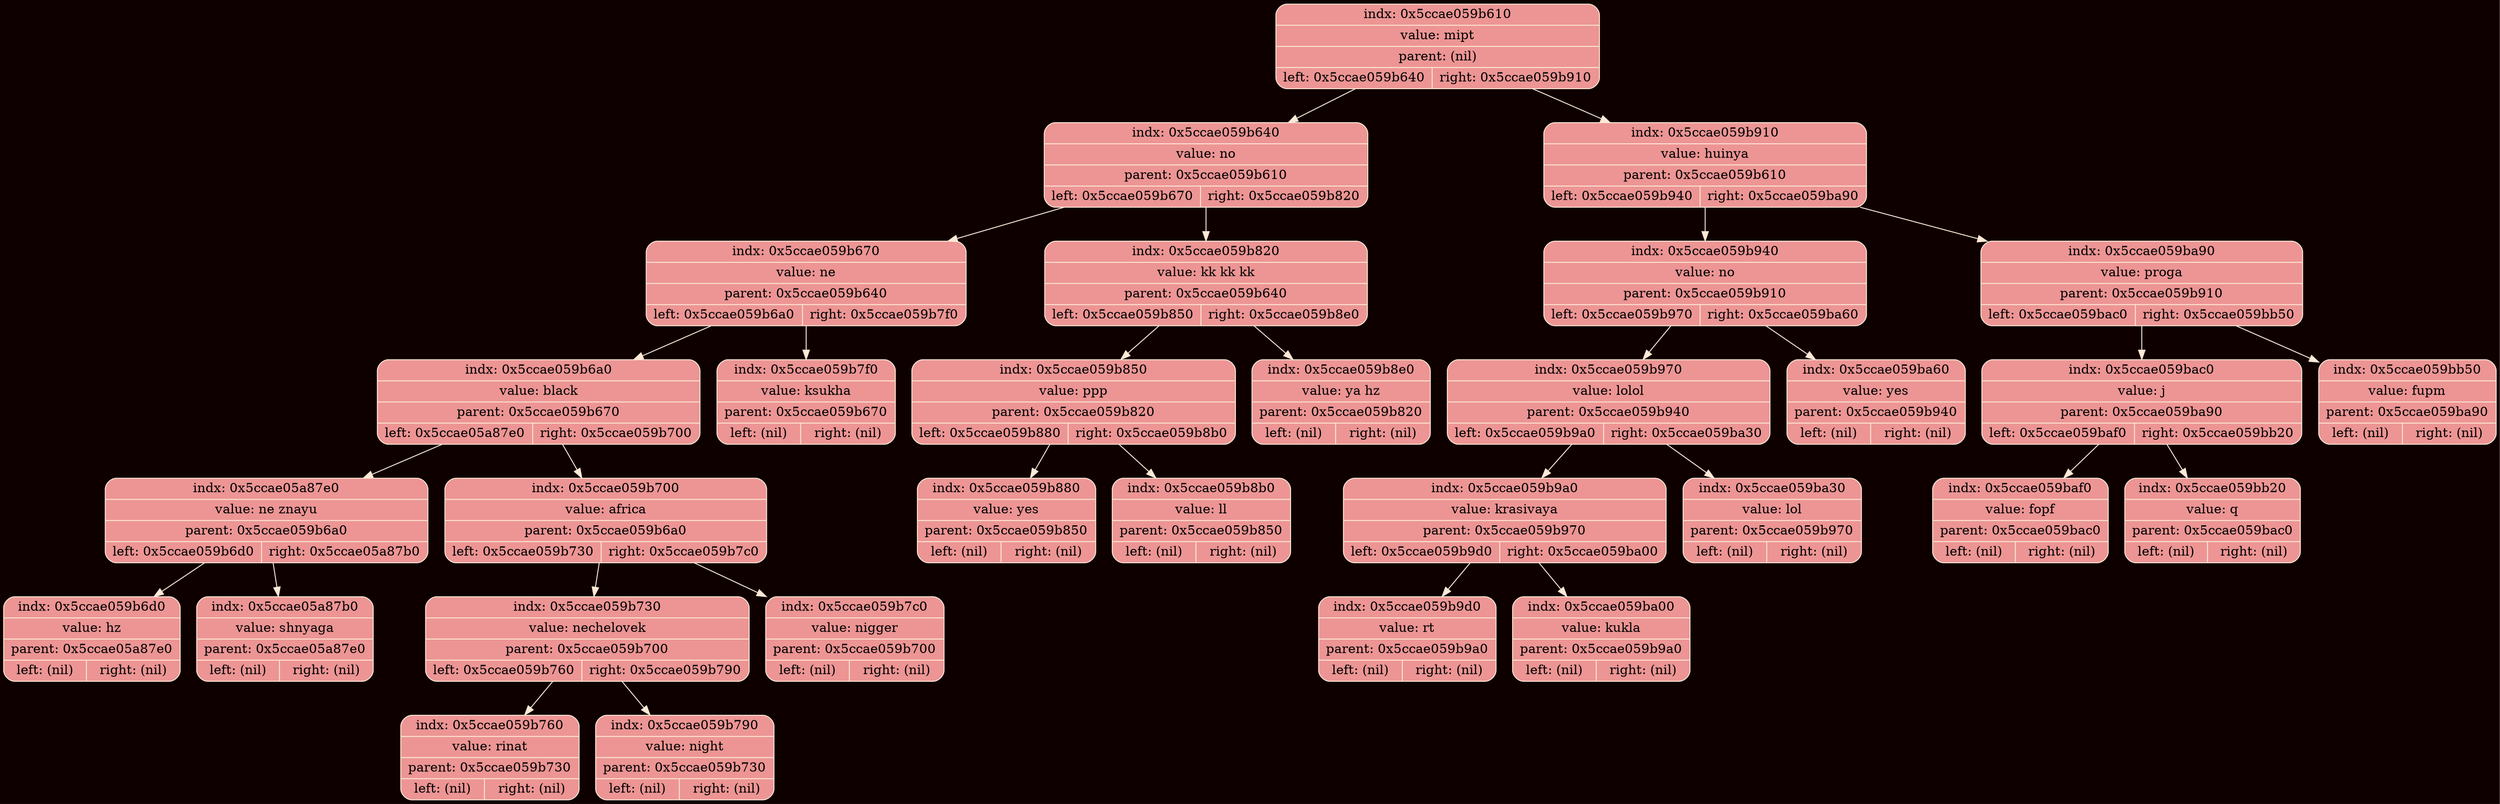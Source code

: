 digraph Tree {
	rankdir = TB;
	node [shape = record];
	edge [color = "#FEE8D6"];
	bgcolor = "#0F0000";
	node0x5ccae059b610 [color = "#FEE8D6", shape = Mrecord, style = filled, fillcolor = "#EC9594", label = "{indx: 0x5ccae059b610 | value: mipt | parent: (nil) | { left: 0x5ccae059b640 | right: 0x5ccae059b910}}"];
		node0x5ccae059b610 -> node0x5ccae059b640
	node0x5ccae059b640 [color = "#FEE8D6", shape = Mrecord, style = filled, fillcolor = "#EC9594", label = "{indx: 0x5ccae059b640 | value: no | parent: 0x5ccae059b610 | { left: 0x5ccae059b670 | right: 0x5ccae059b820}}"];
		node0x5ccae059b640 -> node0x5ccae059b670
	node0x5ccae059b670 [color = "#FEE8D6", shape = Mrecord, style = filled, fillcolor = "#EC9594", label = "{indx: 0x5ccae059b670 | value: ne | parent: 0x5ccae059b640 | { left: 0x5ccae059b6a0 | right: 0x5ccae059b7f0}}"];
		node0x5ccae059b670 -> node0x5ccae059b6a0
	node0x5ccae059b6a0 [color = "#FEE8D6", shape = Mrecord, style = filled, fillcolor = "#EC9594", label = "{indx: 0x5ccae059b6a0 | value: black | parent: 0x5ccae059b670 | { left: 0x5ccae05a87e0 | right: 0x5ccae059b700}}"];
		node0x5ccae059b6a0 -> node0x5ccae05a87e0
	node0x5ccae05a87e0 [color = "#FEE8D6", shape = Mrecord, style = filled, fillcolor = "#EC9594", label = "{indx: 0x5ccae05a87e0 | value: ne znayu | parent: 0x5ccae059b6a0 | { left: 0x5ccae059b6d0 | right: 0x5ccae05a87b0}}"];
		node0x5ccae05a87e0 -> node0x5ccae059b6d0
	node0x5ccae059b6d0 [color = "#FEE8D6", shape = Mrecord, style = filled, fillcolor = "#EC9594", label = "{indx: 0x5ccae059b6d0 | value: hz | parent: 0x5ccae05a87e0 | { left: (nil) | right: (nil)}}"];
		node0x5ccae05a87e0 -> node0x5ccae05a87b0
	node0x5ccae05a87b0 [color = "#FEE8D6", shape = Mrecord, style = filled, fillcolor = "#EC9594", label = "{indx: 0x5ccae05a87b0 | value: shnyaga | parent: 0x5ccae05a87e0 | { left: (nil) | right: (nil)}}"];
		node0x5ccae059b6a0 -> node0x5ccae059b700
	node0x5ccae059b700 [color = "#FEE8D6", shape = Mrecord, style = filled, fillcolor = "#EC9594", label = "{indx: 0x5ccae059b700 | value: africa | parent: 0x5ccae059b6a0 | { left: 0x5ccae059b730 | right: 0x5ccae059b7c0}}"];
		node0x5ccae059b700 -> node0x5ccae059b730
	node0x5ccae059b730 [color = "#FEE8D6", shape = Mrecord, style = filled, fillcolor = "#EC9594", label = "{indx: 0x5ccae059b730 | value: nechelovek | parent: 0x5ccae059b700 | { left: 0x5ccae059b760 | right: 0x5ccae059b790}}"];
		node0x5ccae059b730 -> node0x5ccae059b760
	node0x5ccae059b760 [color = "#FEE8D6", shape = Mrecord, style = filled, fillcolor = "#EC9594", label = "{indx: 0x5ccae059b760 | value: rinat | parent: 0x5ccae059b730 | { left: (nil) | right: (nil)}}"];
		node0x5ccae059b730 -> node0x5ccae059b790
	node0x5ccae059b790 [color = "#FEE8D6", shape = Mrecord, style = filled, fillcolor = "#EC9594", label = "{indx: 0x5ccae059b790 | value: night | parent: 0x5ccae059b730 | { left: (nil) | right: (nil)}}"];
		node0x5ccae059b700 -> node0x5ccae059b7c0
	node0x5ccae059b7c0 [color = "#FEE8D6", shape = Mrecord, style = filled, fillcolor = "#EC9594", label = "{indx: 0x5ccae059b7c0 | value: nigger | parent: 0x5ccae059b700 | { left: (nil) | right: (nil)}}"];
		node0x5ccae059b670 -> node0x5ccae059b7f0
	node0x5ccae059b7f0 [color = "#FEE8D6", shape = Mrecord, style = filled, fillcolor = "#EC9594", label = "{indx: 0x5ccae059b7f0 | value: ksukha | parent: 0x5ccae059b670 | { left: (nil) | right: (nil)}}"];
		node0x5ccae059b640 -> node0x5ccae059b820
	node0x5ccae059b820 [color = "#FEE8D6", shape = Mrecord, style = filled, fillcolor = "#EC9594", label = "{indx: 0x5ccae059b820 | value: kk kk kk | parent: 0x5ccae059b640 | { left: 0x5ccae059b850 | right: 0x5ccae059b8e0}}"];
		node0x5ccae059b820 -> node0x5ccae059b850
	node0x5ccae059b850 [color = "#FEE8D6", shape = Mrecord, style = filled, fillcolor = "#EC9594", label = "{indx: 0x5ccae059b850 | value: ppp | parent: 0x5ccae059b820 | { left: 0x5ccae059b880 | right: 0x5ccae059b8b0}}"];
		node0x5ccae059b850 -> node0x5ccae059b880
	node0x5ccae059b880 [color = "#FEE8D6", shape = Mrecord, style = filled, fillcolor = "#EC9594", label = "{indx: 0x5ccae059b880 | value: yes | parent: 0x5ccae059b850 | { left: (nil) | right: (nil)}}"];
		node0x5ccae059b850 -> node0x5ccae059b8b0
	node0x5ccae059b8b0 [color = "#FEE8D6", shape = Mrecord, style = filled, fillcolor = "#EC9594", label = "{indx: 0x5ccae059b8b0 | value: ll | parent: 0x5ccae059b850 | { left: (nil) | right: (nil)}}"];
		node0x5ccae059b820 -> node0x5ccae059b8e0
	node0x5ccae059b8e0 [color = "#FEE8D6", shape = Mrecord, style = filled, fillcolor = "#EC9594", label = "{indx: 0x5ccae059b8e0 | value: ya hz | parent: 0x5ccae059b820 | { left: (nil) | right: (nil)}}"];
		node0x5ccae059b610 -> node0x5ccae059b910
	node0x5ccae059b910 [color = "#FEE8D6", shape = Mrecord, style = filled, fillcolor = "#EC9594", label = "{indx: 0x5ccae059b910 | value: huinya | parent: 0x5ccae059b610 | { left: 0x5ccae059b940 | right: 0x5ccae059ba90}}"];
		node0x5ccae059b910 -> node0x5ccae059b940
	node0x5ccae059b940 [color = "#FEE8D6", shape = Mrecord, style = filled, fillcolor = "#EC9594", label = "{indx: 0x5ccae059b940 | value: no | parent: 0x5ccae059b910 | { left: 0x5ccae059b970 | right: 0x5ccae059ba60}}"];
		node0x5ccae059b940 -> node0x5ccae059b970
	node0x5ccae059b970 [color = "#FEE8D6", shape = Mrecord, style = filled, fillcolor = "#EC9594", label = "{indx: 0x5ccae059b970 | value: lolol | parent: 0x5ccae059b940 | { left: 0x5ccae059b9a0 | right: 0x5ccae059ba30}}"];
		node0x5ccae059b970 -> node0x5ccae059b9a0
	node0x5ccae059b9a0 [color = "#FEE8D6", shape = Mrecord, style = filled, fillcolor = "#EC9594", label = "{indx: 0x5ccae059b9a0 | value: krasivaya | parent: 0x5ccae059b970 | { left: 0x5ccae059b9d0 | right: 0x5ccae059ba00}}"];
		node0x5ccae059b9a0 -> node0x5ccae059b9d0
	node0x5ccae059b9d0 [color = "#FEE8D6", shape = Mrecord, style = filled, fillcolor = "#EC9594", label = "{indx: 0x5ccae059b9d0 | value: rt | parent: 0x5ccae059b9a0 | { left: (nil) | right: (nil)}}"];
		node0x5ccae059b9a0 -> node0x5ccae059ba00
	node0x5ccae059ba00 [color = "#FEE8D6", shape = Mrecord, style = filled, fillcolor = "#EC9594", label = "{indx: 0x5ccae059ba00 | value: kukla | parent: 0x5ccae059b9a0 | { left: (nil) | right: (nil)}}"];
		node0x5ccae059b970 -> node0x5ccae059ba30
	node0x5ccae059ba30 [color = "#FEE8D6", shape = Mrecord, style = filled, fillcolor = "#EC9594", label = "{indx: 0x5ccae059ba30 | value: lol | parent: 0x5ccae059b970 | { left: (nil) | right: (nil)}}"];
		node0x5ccae059b940 -> node0x5ccae059ba60
	node0x5ccae059ba60 [color = "#FEE8D6", shape = Mrecord, style = filled, fillcolor = "#EC9594", label = "{indx: 0x5ccae059ba60 | value: yes | parent: 0x5ccae059b940 | { left: (nil) | right: (nil)}}"];
		node0x5ccae059b910 -> node0x5ccae059ba90
	node0x5ccae059ba90 [color = "#FEE8D6", shape = Mrecord, style = filled, fillcolor = "#EC9594", label = "{indx: 0x5ccae059ba90 | value: proga | parent: 0x5ccae059b910 | { left: 0x5ccae059bac0 | right: 0x5ccae059bb50}}"];
		node0x5ccae059ba90 -> node0x5ccae059bac0
	node0x5ccae059bac0 [color = "#FEE8D6", shape = Mrecord, style = filled, fillcolor = "#EC9594", label = "{indx: 0x5ccae059bac0 | value: j | parent: 0x5ccae059ba90 | { left: 0x5ccae059baf0 | right: 0x5ccae059bb20}}"];
		node0x5ccae059bac0 -> node0x5ccae059baf0
	node0x5ccae059baf0 [color = "#FEE8D6", shape = Mrecord, style = filled, fillcolor = "#EC9594", label = "{indx: 0x5ccae059baf0 | value: fopf | parent: 0x5ccae059bac0 | { left: (nil) | right: (nil)}}"];
		node0x5ccae059bac0 -> node0x5ccae059bb20
	node0x5ccae059bb20 [color = "#FEE8D6", shape = Mrecord, style = filled, fillcolor = "#EC9594", label = "{indx: 0x5ccae059bb20 | value: q | parent: 0x5ccae059bac0 | { left: (nil) | right: (nil)}}"];
		node0x5ccae059ba90 -> node0x5ccae059bb50
	node0x5ccae059bb50 [color = "#FEE8D6", shape = Mrecord, style = filled, fillcolor = "#EC9594", label = "{indx: 0x5ccae059bb50 | value: fupm | parent: 0x5ccae059ba90 | { left: (nil) | right: (nil)}}"];
}
